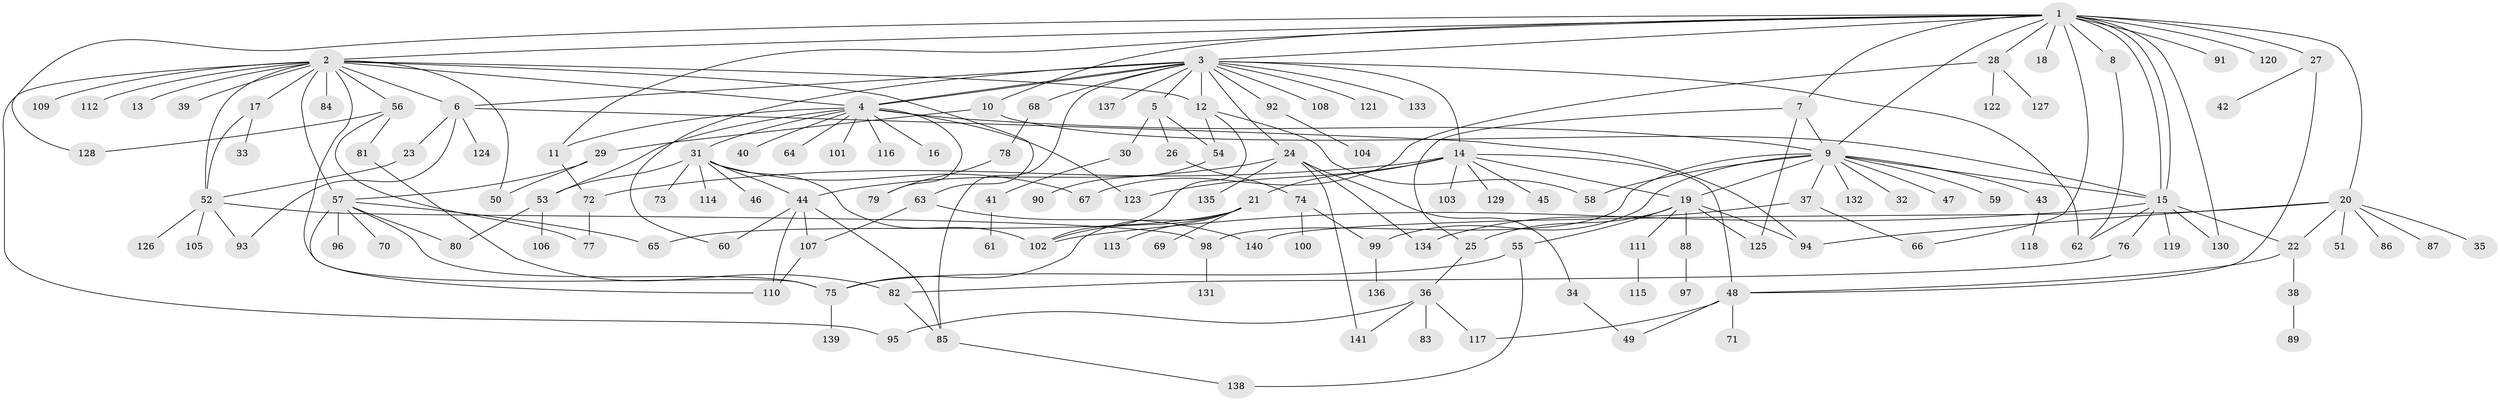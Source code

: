 // coarse degree distribution, {19: 0.009174311926605505, 17: 0.009174311926605505, 21: 0.009174311926605505, 13: 0.01834862385321101, 4: 0.05504587155963303, 5: 0.06422018348623854, 2: 0.2018348623853211, 3: 0.11009174311926606, 1: 0.44954128440366975, 8: 0.03669724770642202, 9: 0.01834862385321101, 7: 0.009174311926605505, 6: 0.009174311926605505}
// Generated by graph-tools (version 1.1) at 2025/23/03/03/25 07:23:55]
// undirected, 141 vertices, 201 edges
graph export_dot {
graph [start="1"]
  node [color=gray90,style=filled];
  1;
  2;
  3;
  4;
  5;
  6;
  7;
  8;
  9;
  10;
  11;
  12;
  13;
  14;
  15;
  16;
  17;
  18;
  19;
  20;
  21;
  22;
  23;
  24;
  25;
  26;
  27;
  28;
  29;
  30;
  31;
  32;
  33;
  34;
  35;
  36;
  37;
  38;
  39;
  40;
  41;
  42;
  43;
  44;
  45;
  46;
  47;
  48;
  49;
  50;
  51;
  52;
  53;
  54;
  55;
  56;
  57;
  58;
  59;
  60;
  61;
  62;
  63;
  64;
  65;
  66;
  67;
  68;
  69;
  70;
  71;
  72;
  73;
  74;
  75;
  76;
  77;
  78;
  79;
  80;
  81;
  82;
  83;
  84;
  85;
  86;
  87;
  88;
  89;
  90;
  91;
  92;
  93;
  94;
  95;
  96;
  97;
  98;
  99;
  100;
  101;
  102;
  103;
  104;
  105;
  106;
  107;
  108;
  109;
  110;
  111;
  112;
  113;
  114;
  115;
  116;
  117;
  118;
  119;
  120;
  121;
  122;
  123;
  124;
  125;
  126;
  127;
  128;
  129;
  130;
  131;
  132;
  133;
  134;
  135;
  136;
  137;
  138;
  139;
  140;
  141;
  1 -- 2;
  1 -- 3;
  1 -- 7;
  1 -- 8;
  1 -- 9;
  1 -- 10;
  1 -- 11;
  1 -- 15;
  1 -- 15;
  1 -- 18;
  1 -- 20;
  1 -- 27;
  1 -- 28;
  1 -- 66;
  1 -- 91;
  1 -- 120;
  1 -- 128;
  1 -- 130;
  2 -- 4;
  2 -- 6;
  2 -- 12;
  2 -- 13;
  2 -- 17;
  2 -- 39;
  2 -- 50;
  2 -- 52;
  2 -- 56;
  2 -- 57;
  2 -- 63;
  2 -- 75;
  2 -- 84;
  2 -- 95;
  2 -- 109;
  2 -- 112;
  3 -- 4;
  3 -- 4;
  3 -- 5;
  3 -- 6;
  3 -- 12;
  3 -- 14;
  3 -- 24;
  3 -- 60;
  3 -- 62;
  3 -- 68;
  3 -- 85;
  3 -- 92;
  3 -- 108;
  3 -- 121;
  3 -- 133;
  3 -- 137;
  4 -- 9;
  4 -- 11;
  4 -- 16;
  4 -- 31;
  4 -- 40;
  4 -- 53;
  4 -- 64;
  4 -- 79;
  4 -- 101;
  4 -- 116;
  4 -- 123;
  5 -- 26;
  5 -- 30;
  5 -- 54;
  6 -- 23;
  6 -- 93;
  6 -- 94;
  6 -- 124;
  7 -- 9;
  7 -- 25;
  7 -- 125;
  8 -- 62;
  9 -- 15;
  9 -- 19;
  9 -- 32;
  9 -- 37;
  9 -- 43;
  9 -- 47;
  9 -- 58;
  9 -- 59;
  9 -- 98;
  9 -- 99;
  9 -- 132;
  10 -- 15;
  10 -- 29;
  11 -- 72;
  12 -- 54;
  12 -- 58;
  12 -- 102;
  14 -- 19;
  14 -- 21;
  14 -- 45;
  14 -- 48;
  14 -- 72;
  14 -- 103;
  14 -- 123;
  14 -- 129;
  15 -- 22;
  15 -- 62;
  15 -- 76;
  15 -- 102;
  15 -- 119;
  15 -- 130;
  17 -- 33;
  17 -- 52;
  19 -- 25;
  19 -- 55;
  19 -- 88;
  19 -- 94;
  19 -- 111;
  19 -- 125;
  20 -- 22;
  20 -- 35;
  20 -- 51;
  20 -- 86;
  20 -- 87;
  20 -- 94;
  20 -- 140;
  21 -- 65;
  21 -- 69;
  21 -- 75;
  21 -- 102;
  21 -- 113;
  22 -- 38;
  22 -- 48;
  23 -- 52;
  24 -- 34;
  24 -- 44;
  24 -- 134;
  24 -- 135;
  24 -- 141;
  25 -- 36;
  26 -- 74;
  27 -- 42;
  27 -- 48;
  28 -- 67;
  28 -- 122;
  28 -- 127;
  29 -- 50;
  29 -- 57;
  30 -- 41;
  31 -- 44;
  31 -- 46;
  31 -- 53;
  31 -- 67;
  31 -- 73;
  31 -- 102;
  31 -- 114;
  34 -- 49;
  36 -- 83;
  36 -- 95;
  36 -- 117;
  36 -- 141;
  37 -- 66;
  37 -- 134;
  38 -- 89;
  41 -- 61;
  43 -- 118;
  44 -- 60;
  44 -- 85;
  44 -- 107;
  44 -- 110;
  48 -- 49;
  48 -- 71;
  48 -- 117;
  52 -- 93;
  52 -- 98;
  52 -- 105;
  52 -- 126;
  53 -- 80;
  53 -- 106;
  54 -- 90;
  55 -- 75;
  55 -- 138;
  56 -- 77;
  56 -- 81;
  56 -- 128;
  57 -- 65;
  57 -- 70;
  57 -- 75;
  57 -- 80;
  57 -- 96;
  57 -- 110;
  63 -- 107;
  63 -- 140;
  68 -- 78;
  72 -- 77;
  74 -- 99;
  74 -- 100;
  75 -- 139;
  76 -- 82;
  78 -- 79;
  81 -- 82;
  82 -- 85;
  85 -- 138;
  88 -- 97;
  92 -- 104;
  98 -- 131;
  99 -- 136;
  107 -- 110;
  111 -- 115;
}
